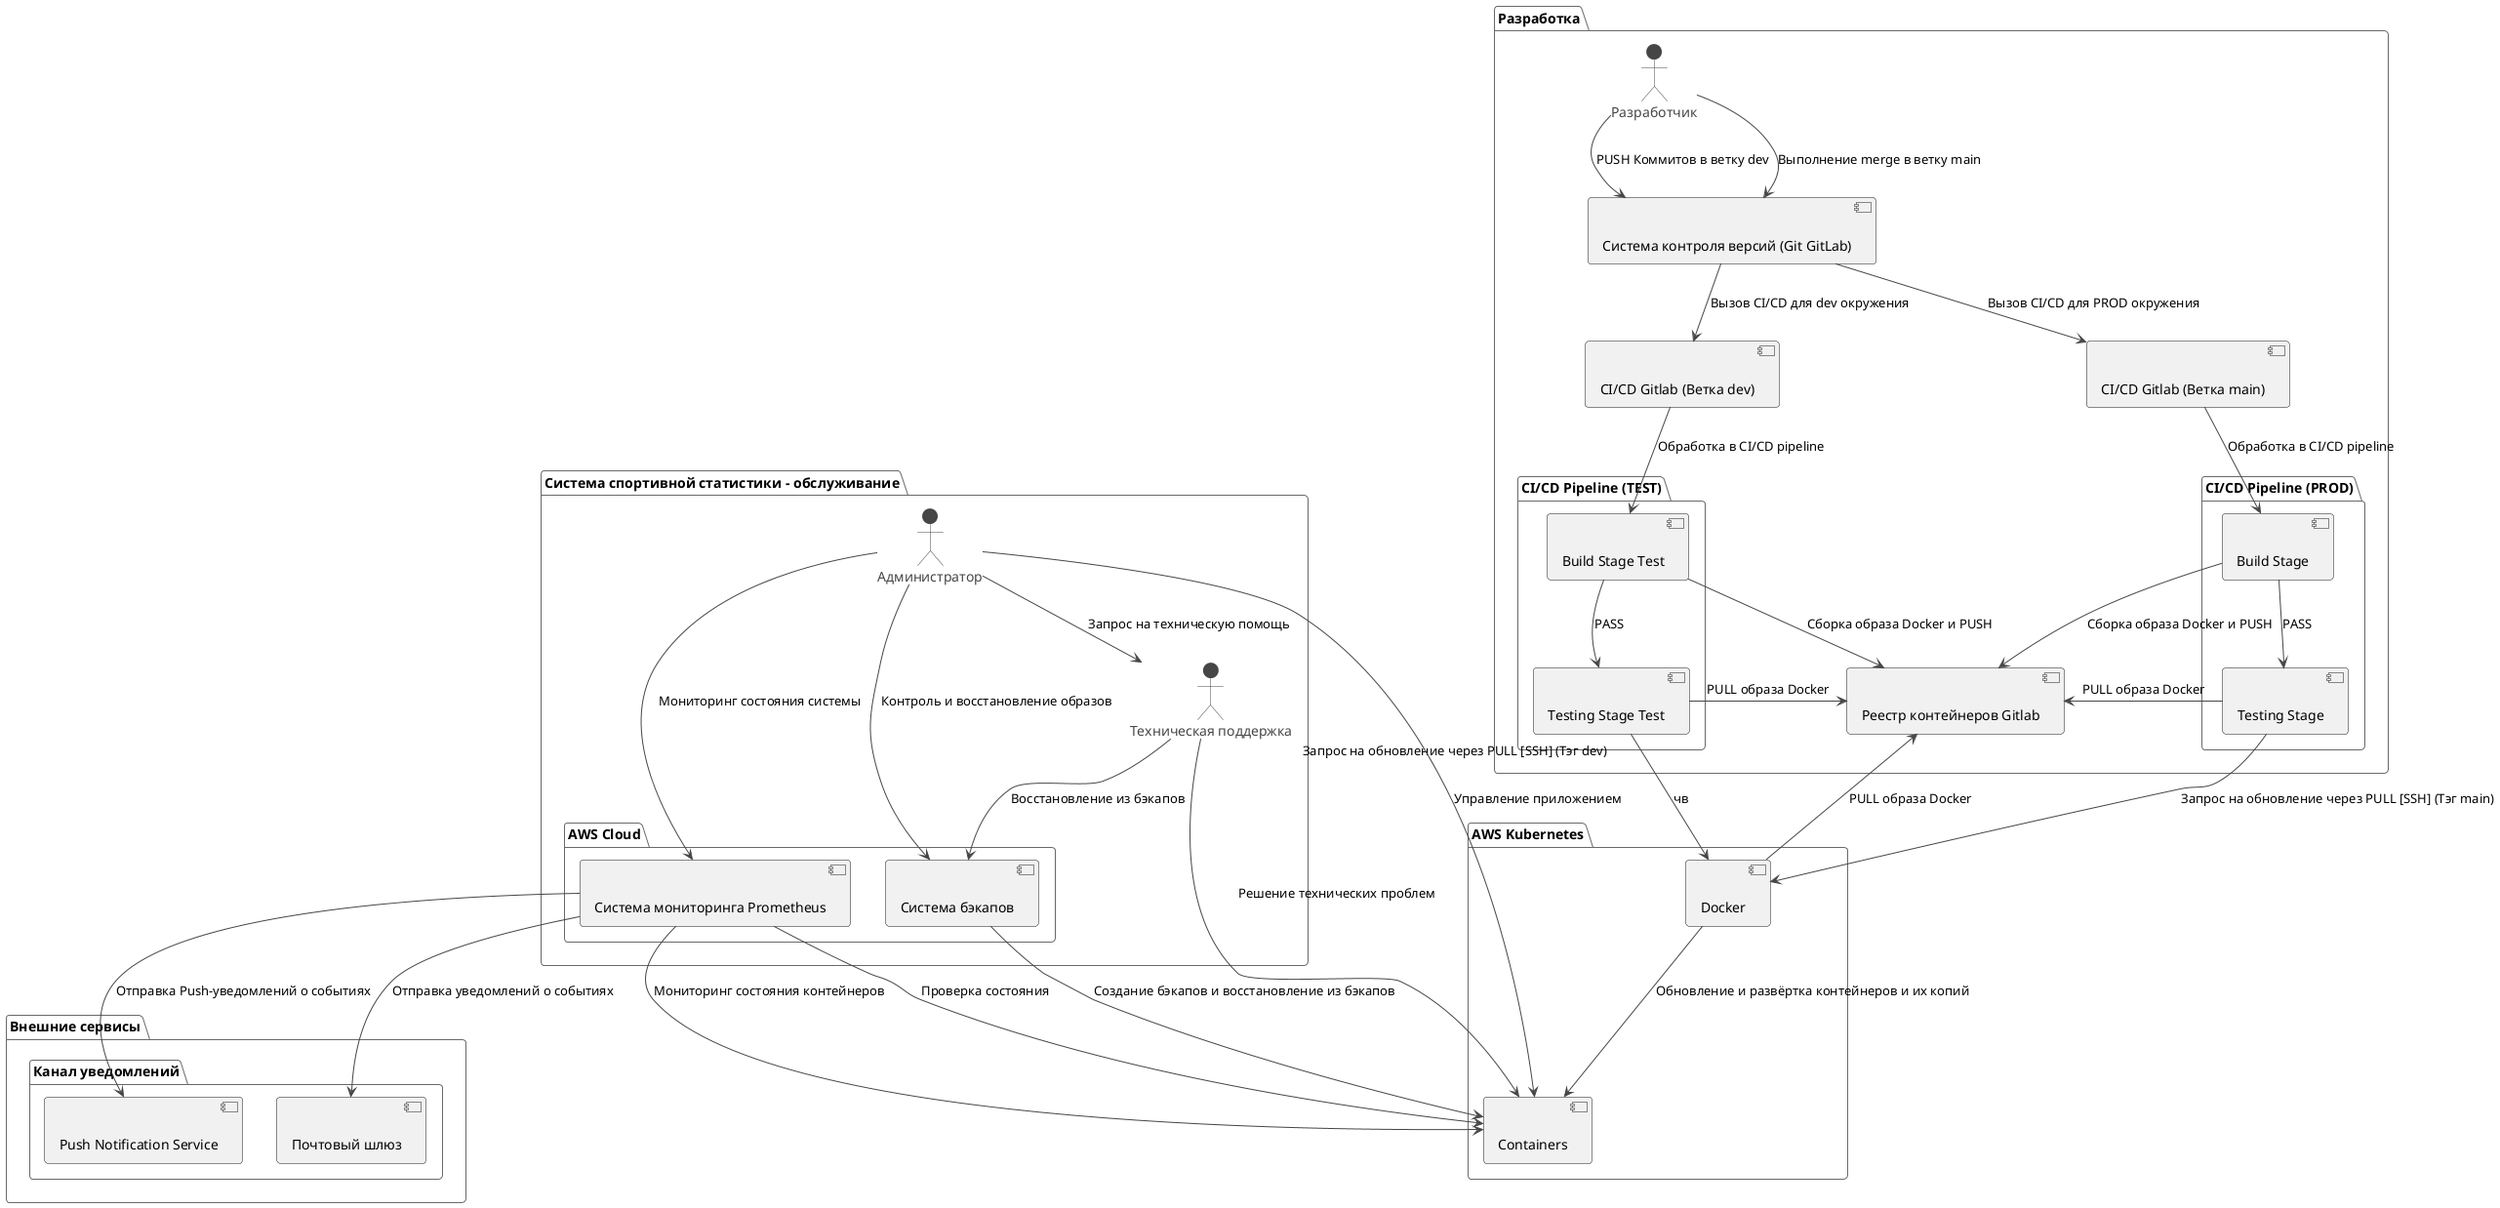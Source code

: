 @startuml Maintanence2
!theme vibrant

package "AWS Kubernetes" as k8s {
  [Docker] as docker << (C, #FFAAAA) >>
  [Containers] as containers << (C, #FFAAAA) >>
}

package "Система спортивной статистики - обслуживание" as maintenance {
    actor "Администратор" as admin
    actor "Техническая поддержка" as tech_support
    package "AWS Cloud" as cloud {
      [Система мониторинга Prometheus] as monitoring_service << (C, #FFAAAA) >>
      [Система бэкапов] as backup_service << (C, #FFAAAA) >>
    }
}

package "Внешние сервисы" as outer_services {
    package "Канал уведомлений" as notifications {
        [Почтовый шлюз] as email_service << (C, #FFAAAA) >>
        [Push Notification Service] as push_service << (C, #FFAAAA) >>
    }
}

package "Разработка" as development {
    actor "Разработчик" as developer
    [Система контроля версий (Git GitLab)] as vcs << (C, #FFAAAA) >>
    [CI/CD Gitlab (Ветка main)] as cicd << (C, #FFAAAA) >>
    [CI/CD Gitlab (Ветка dev)] as cicdtest << (C, #FFAAAA) >>
    package "CI/CD Pipeline (PROD)" as build {
      [Build Stage] as buildstage << (C, #FFAAAA) >>
      [Testing Stage] as testingstage << (C, #FFAAAA) >>
    }
    package "CI/CD Pipeline (TEST)" as buildtest {
      [Build Stage Test] as buildstagetest << (C, #FFAAAA) >>
      [Testing Stage Test] as testingstagetest << (C, #FFAAAA) >>
    }
    [Реестр контейнеров Gitlab] as containeregistry << (C, #FFAAAA) >>
}

admin --> monitoring_service : "Мониторинг состояния системы"
admin --> backup_service : "Контроль и восстановление образов"
monitoring_service --> email_service : "Отправка уведомлений о событиях"
monitoring_service --> push_service : "Отправка Push-уведомлений о событиях"
monitoring_service --> containers : "Мониторинг состояния контейнеров"

developer --> vcs : "PUSH Коммитов в ветку dev"
vcs --> cicdtest : "Вызов CI/CD для dev окружения"
cicdtest --> buildstagetest : "Обработка в CI/CD pipeline"
buildstagetest --> containeregistry : "Сборка образа Docker и PUSH"
containeregistry <-- testingstagetest : "PULL образа Docker"
buildstagetest --> testingstagetest : "PASS"
testingstagetest --> docker : "Запрос на обновление через PULL [SSH] (Тэг dev)"чв

developer --> vcs : "Выполнение merge в ветку main"
vcs --> cicd : "Вызов CI/CD для PROD окружения"
cicd --> buildstage : "Обработка в CI/CD pipeline"
buildstage --> containeregistry : "Сборка образа Docker и PUSH"
containeregistry <-- testingstage : "PULL образа Docker"
buildstage --> testingstage : "PASS"
testingstage --> docker : "Запрос на обновление через PULL [SSH] (Тэг main)"
docker --> containeregistry : "PULL образа Docker"
docker --> containers : "Обновление и развёртка контейнеров и их копий"

monitoring_service --> containers : "Проверка состояния"
backup_service --> containers : "Создание бэкапов и восстановление из бэкапов"

tech_support --> containers : "Решение технических проблем"
tech_support --> backup_service : "Восстановление из бэкапов"
admin --> containers : "Управление приложением"
admin --> tech_support : "Запрос на техническую помощь"

@enduml
